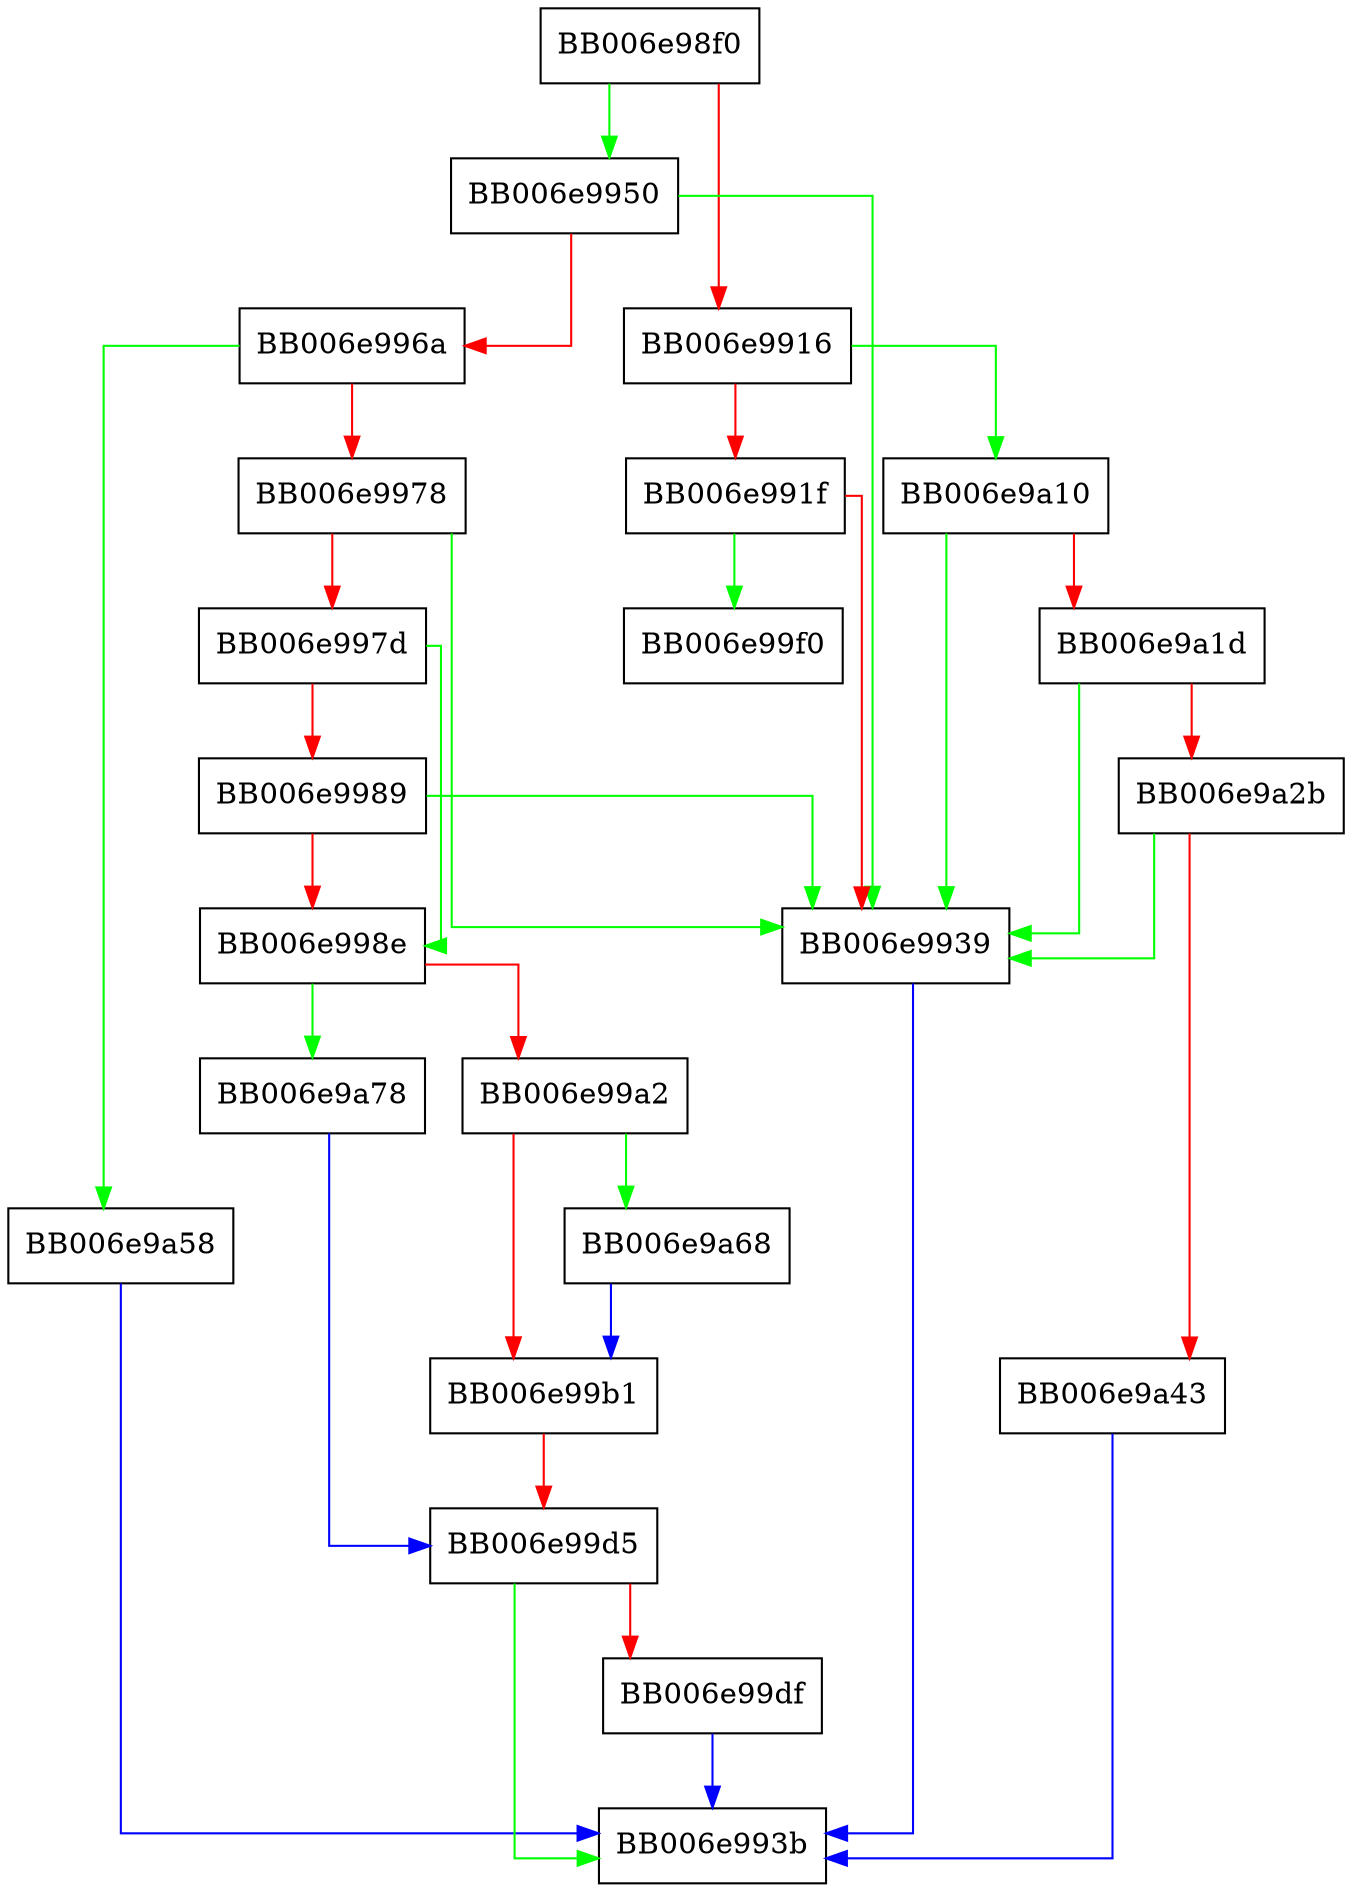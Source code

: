 digraph ecdsa_sign {
  node [shape="box"];
  graph [splines=ortho];
  BB006e98f0 -> BB006e9950 [color="green"];
  BB006e98f0 -> BB006e9916 [color="red"];
  BB006e9916 -> BB006e9a10 [color="green"];
  BB006e9916 -> BB006e991f [color="red"];
  BB006e991f -> BB006e99f0 [color="green"];
  BB006e991f -> BB006e9939 [color="red"];
  BB006e9939 -> BB006e993b [color="blue"];
  BB006e9950 -> BB006e9939 [color="green"];
  BB006e9950 -> BB006e996a [color="red"];
  BB006e996a -> BB006e9a58 [color="green"];
  BB006e996a -> BB006e9978 [color="red"];
  BB006e9978 -> BB006e9939 [color="green"];
  BB006e9978 -> BB006e997d [color="red"];
  BB006e997d -> BB006e998e [color="green"];
  BB006e997d -> BB006e9989 [color="red"];
  BB006e9989 -> BB006e9939 [color="green"];
  BB006e9989 -> BB006e998e [color="red"];
  BB006e998e -> BB006e9a78 [color="green"];
  BB006e998e -> BB006e99a2 [color="red"];
  BB006e99a2 -> BB006e9a68 [color="green"];
  BB006e99a2 -> BB006e99b1 [color="red"];
  BB006e99b1 -> BB006e99d5 [color="red"];
  BB006e99d5 -> BB006e993b [color="green"];
  BB006e99d5 -> BB006e99df [color="red"];
  BB006e99df -> BB006e993b [color="blue"];
  BB006e9a10 -> BB006e9939 [color="green"];
  BB006e9a10 -> BB006e9a1d [color="red"];
  BB006e9a1d -> BB006e9939 [color="green"];
  BB006e9a1d -> BB006e9a2b [color="red"];
  BB006e9a2b -> BB006e9939 [color="green"];
  BB006e9a2b -> BB006e9a43 [color="red"];
  BB006e9a43 -> BB006e993b [color="blue"];
  BB006e9a58 -> BB006e993b [color="blue"];
  BB006e9a68 -> BB006e99b1 [color="blue"];
  BB006e9a78 -> BB006e99d5 [color="blue"];
}